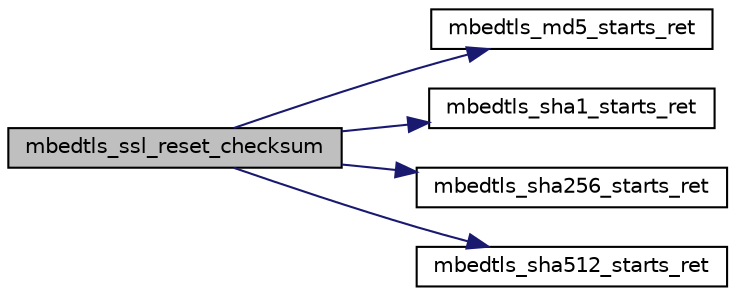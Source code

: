 digraph "mbedtls_ssl_reset_checksum"
{
 // LATEX_PDF_SIZE
  edge [fontname="Helvetica",fontsize="10",labelfontname="Helvetica",labelfontsize="10"];
  node [fontname="Helvetica",fontsize="10",shape=record];
  rankdir="LR";
  Node1 [label="mbedtls_ssl_reset_checksum",height=0.2,width=0.4,color="black", fillcolor="grey75", style="filled", fontcolor="black",tooltip=" "];
  Node1 -> Node2 [color="midnightblue",fontsize="10",style="solid",fontname="Helvetica"];
  Node2 [label="mbedtls_md5_starts_ret",height=0.2,width=0.4,color="black", fillcolor="white", style="filled",URL="$d7/d6c/md5_8c.html#abac694564e25de21e33a090184f223fc",tooltip="MD5 context setup."];
  Node1 -> Node3 [color="midnightblue",fontsize="10",style="solid",fontname="Helvetica"];
  Node3 [label="mbedtls_sha1_starts_ret",height=0.2,width=0.4,color="black", fillcolor="white", style="filled",URL="$d2/d24/sha1_8c.html#a75b1992ad93e9b796686c442dcd5893e",tooltip="This function starts a SHA-1 checksum calculation."];
  Node1 -> Node4 [color="midnightblue",fontsize="10",style="solid",fontname="Helvetica"];
  Node4 [label="mbedtls_sha256_starts_ret",height=0.2,width=0.4,color="black", fillcolor="white", style="filled",URL="$da/d01/sha256_8c.html#af7feb61e3727df3ea4bb1bb08537934e",tooltip="This function starts a SHA-224 or SHA-256 checksum calculation."];
  Node1 -> Node5 [color="midnightblue",fontsize="10",style="solid",fontname="Helvetica"];
  Node5 [label="mbedtls_sha512_starts_ret",height=0.2,width=0.4,color="black", fillcolor="white", style="filled",URL="$df/dd2/sha512_8c.html#a7d4b5829bf66a88a51d8bfc89ce3247d",tooltip="This function starts a SHA-384 or SHA-512 checksum calculation."];
}
